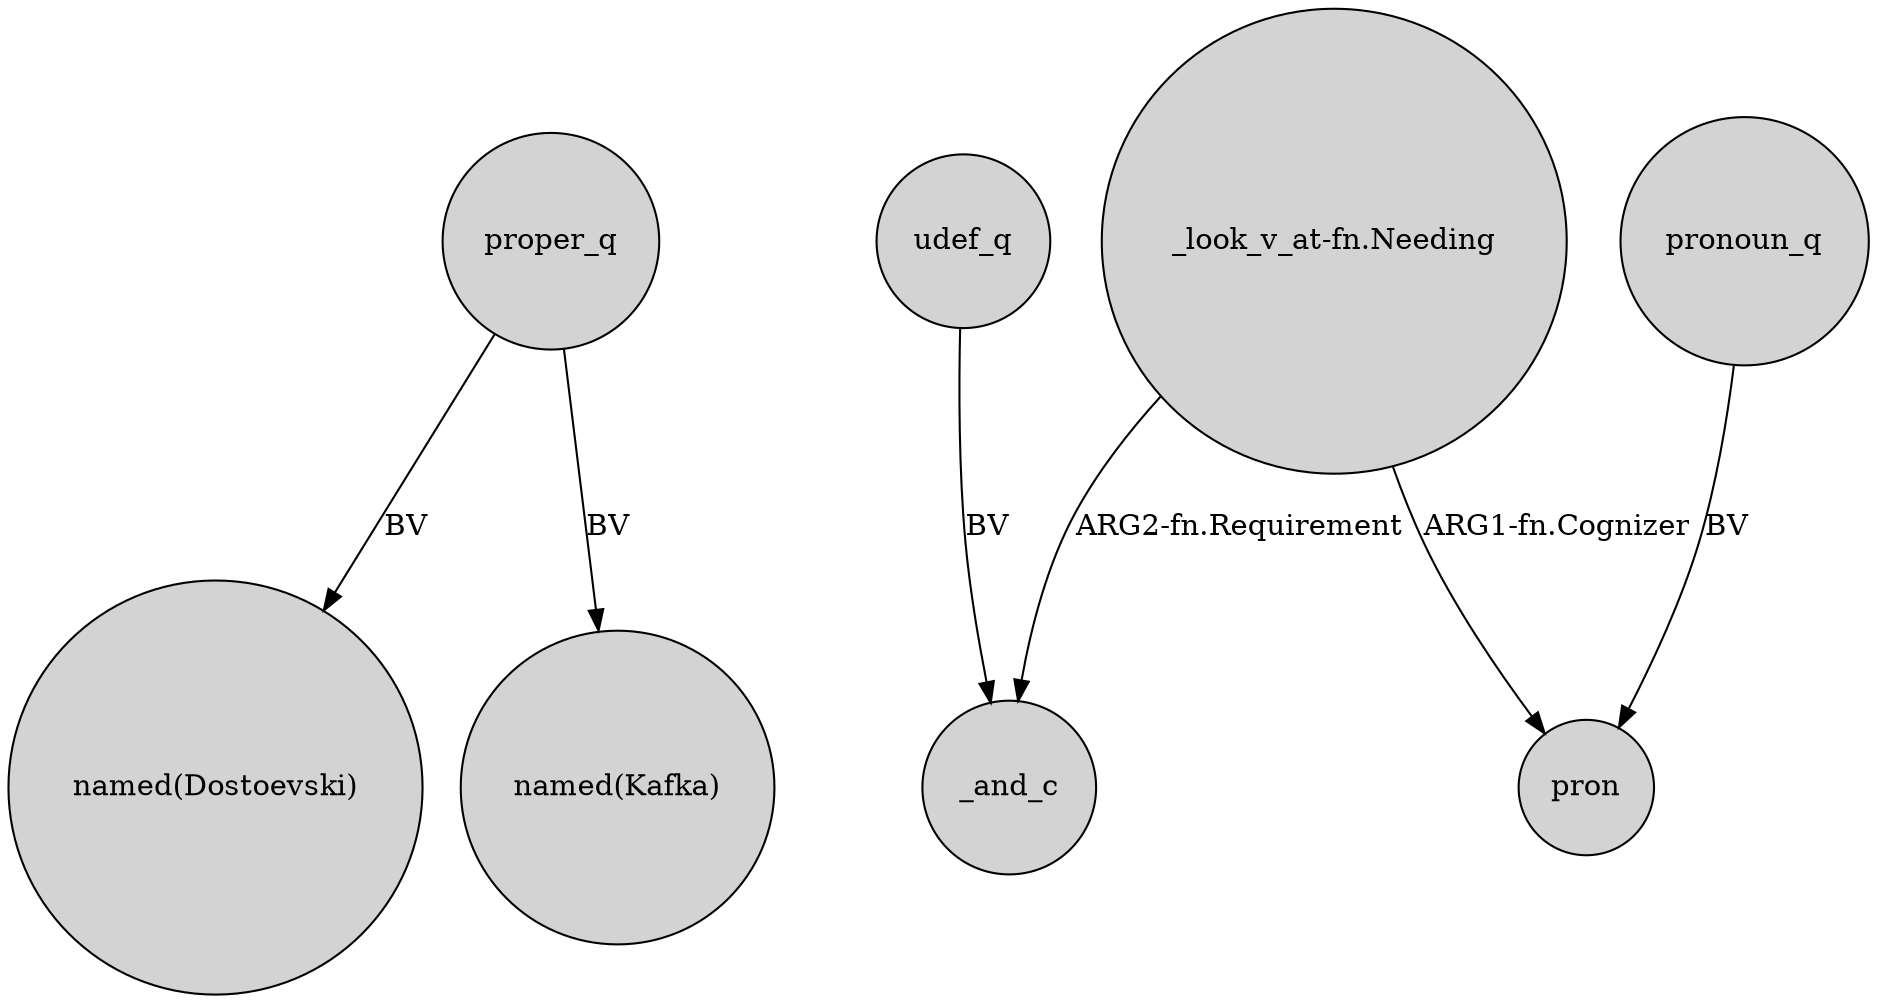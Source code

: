 digraph {
	node [shape=circle style=filled]
	proper_q -> "named(Dostoevski)" [label=BV]
	"_look_v_at-fn.Needing" -> _and_c [label="ARG2-fn.Requirement"]
	udef_q -> _and_c [label=BV]
	proper_q -> "named(Kafka)" [label=BV]
	"_look_v_at-fn.Needing" -> pron [label="ARG1-fn.Cognizer"]
	pronoun_q -> pron [label=BV]
}

